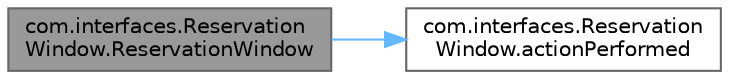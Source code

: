 digraph "com.interfaces.ReservationWindow.ReservationWindow"
{
 // LATEX_PDF_SIZE
  bgcolor="transparent";
  edge [fontname=Helvetica,fontsize=10,labelfontname=Helvetica,labelfontsize=10];
  node [fontname=Helvetica,fontsize=10,shape=box,height=0.2,width=0.4];
  rankdir="LR";
  Node1 [label="com.interfaces.Reservation\lWindow.ReservationWindow",height=0.2,width=0.4,color="gray40", fillcolor="grey60", style="filled", fontcolor="black",tooltip=" "];
  Node1 -> Node2 [color="steelblue1",style="solid"];
  Node2 [label="com.interfaces.Reservation\lWindow.actionPerformed",height=0.2,width=0.4,color="grey40", fillcolor="white", style="filled",URL="$classcom_1_1interfaces_1_1_reservation_window.html#ad6f565913924612ce526a7332df99e9a",tooltip=" "];
}
